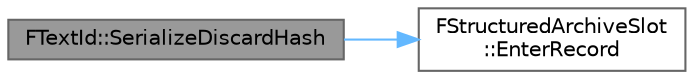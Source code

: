 digraph "FTextId::SerializeDiscardHash"
{
 // INTERACTIVE_SVG=YES
 // LATEX_PDF_SIZE
  bgcolor="transparent";
  edge [fontname=Helvetica,fontsize=10,labelfontname=Helvetica,labelfontsize=10];
  node [fontname=Helvetica,fontsize=10,shape=box,height=0.2,width=0.4];
  rankdir="LR";
  Node1 [id="Node000001",label="FTextId::SerializeDiscardHash",height=0.2,width=0.4,color="gray40", fillcolor="grey60", style="filled", fontcolor="black",tooltip="Serialize this text identity including its hash values, discarding the hash on load (to upgrade from ..."];
  Node1 -> Node2 [id="edge1_Node000001_Node000002",color="steelblue1",style="solid",tooltip=" "];
  Node2 [id="Node000002",label="FStructuredArchiveSlot\l::EnterRecord",height=0.2,width=0.4,color="grey40", fillcolor="white", style="filled",URL="$d0/dfd/classFStructuredArchiveSlot.html#acd88be95aab107d73f3582c020c1faa0",tooltip=" "];
}
